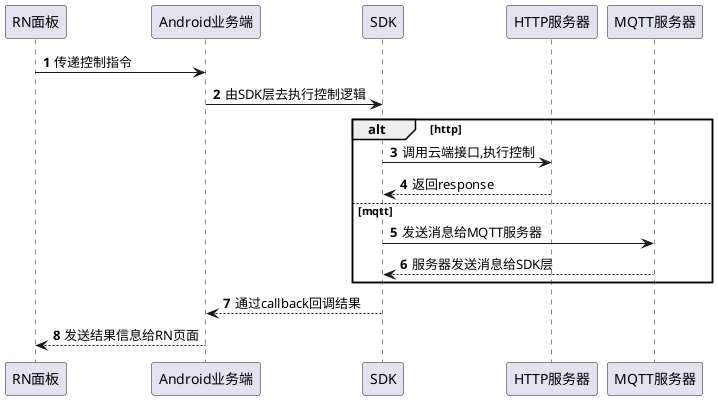 @startuml
autonumber
participant RN面板 order 10
participant Android业务端 order 20
participant SDK order 30
participant HTTP服务器 order 40
participant MQTT服务器 order 41
RN面板 -> Android业务端 : 传递控制指令
Android业务端 -> SDK : 由SDK层去执行控制逻辑
alt http
SDK -> HTTP服务器 : 调用云端接口,执行控制
HTTP服务器 --> SDK : 返回response

else mqtt
SDK -> MQTT服务器 : 发送消息给MQTT服务器
MQTT服务器 --> SDK : 服务器发送消息给SDK层
end
SDK --> Android业务端 : 通过callback回调结果
Android业务端 --> RN面板 : 发送结果信息给RN页面
@enduml